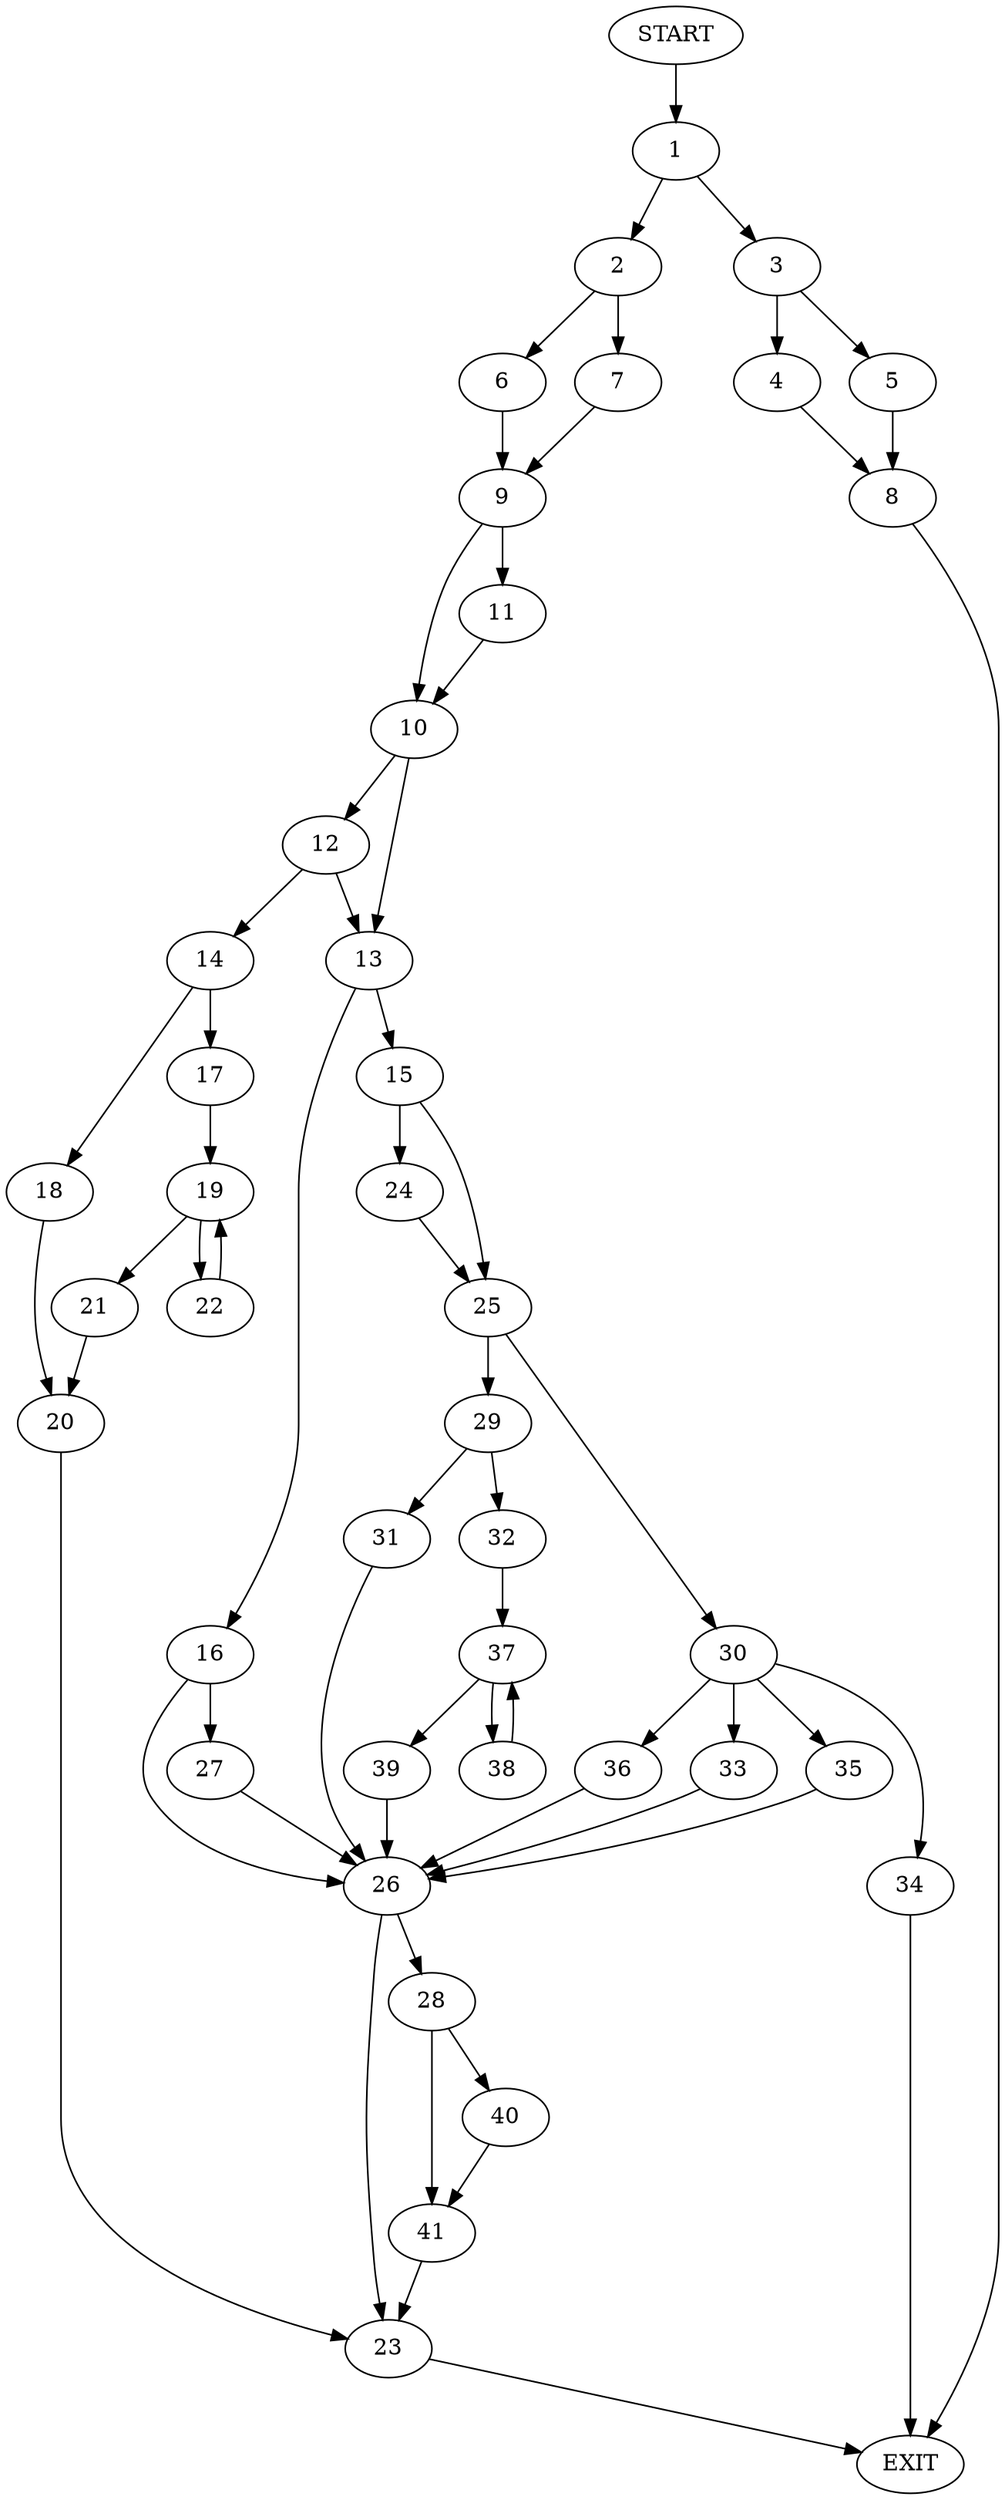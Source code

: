 digraph {
0 [label="START"]
42 [label="EXIT"]
0 -> 1
1 -> 2
1 -> 3
3 -> 4
3 -> 5
2 -> 6
2 -> 7
5 -> 8
4 -> 8
8 -> 42
6 -> 9
7 -> 9
9 -> 10
9 -> 11
10 -> 12
10 -> 13
11 -> 10
12 -> 14
12 -> 13
13 -> 15
13 -> 16
14 -> 17
14 -> 18
17 -> 19
18 -> 20
19 -> 21
19 -> 22
21 -> 20
22 -> 19
20 -> 23
23 -> 42
15 -> 24
15 -> 25
16 -> 26
16 -> 27
27 -> 26
26 -> 23
26 -> 28
24 -> 25
25 -> 29
25 -> 30
29 -> 31
29 -> 32
30 -> 33
30 -> 34
30 -> 35
30 -> 36
35 -> 26
34 -> 42
33 -> 26
36 -> 26
32 -> 37
31 -> 26
37 -> 38
37 -> 39
38 -> 37
39 -> 26
28 -> 40
28 -> 41
40 -> 41
41 -> 23
}
